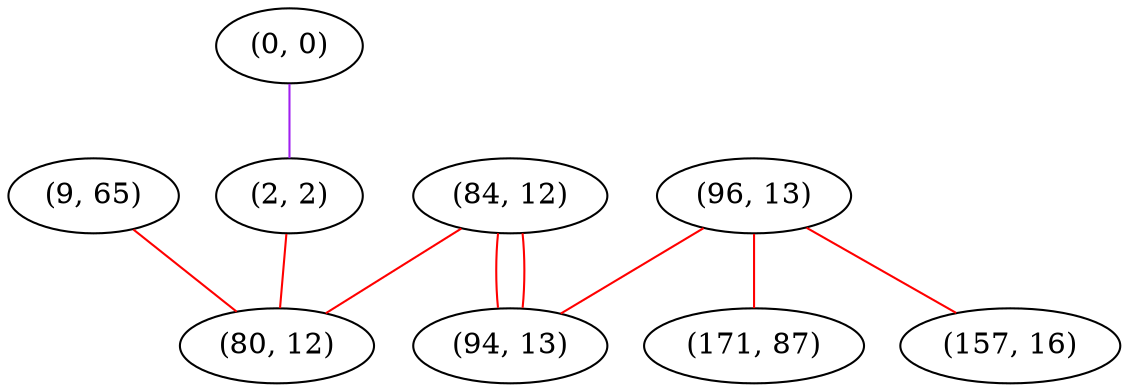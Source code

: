 graph "" {
"(84, 12)";
"(9, 65)";
"(96, 13)";
"(171, 87)";
"(0, 0)";
"(157, 16)";
"(2, 2)";
"(94, 13)";
"(80, 12)";
"(84, 12)" -- "(94, 13)"  [color=red, key=0, weight=1];
"(84, 12)" -- "(94, 13)"  [color=red, key=1, weight=1];
"(84, 12)" -- "(80, 12)"  [color=red, key=0, weight=1];
"(9, 65)" -- "(80, 12)"  [color=red, key=0, weight=1];
"(96, 13)" -- "(171, 87)"  [color=red, key=0, weight=1];
"(96, 13)" -- "(157, 16)"  [color=red, key=0, weight=1];
"(96, 13)" -- "(94, 13)"  [color=red, key=0, weight=1];
"(0, 0)" -- "(2, 2)"  [color=purple, key=0, weight=4];
"(2, 2)" -- "(80, 12)"  [color=red, key=0, weight=1];
}
